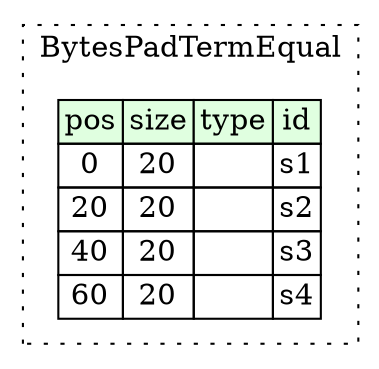 digraph {
	rankdir=LR;
	node [shape=plaintext];
	subgraph cluster__bytes_pad_term_equal {
		label="BytesPadTermEqual";
		graph[style=dotted];

		bytes_pad_term_equal__seq [label=<<TABLE BORDER="0" CELLBORDER="1" CELLSPACING="0">
			<TR><TD BGCOLOR="#E0FFE0">pos</TD><TD BGCOLOR="#E0FFE0">size</TD><TD BGCOLOR="#E0FFE0">type</TD><TD BGCOLOR="#E0FFE0">id</TD></TR>
			<TR><TD PORT="s1_pos">0</TD><TD PORT="s1_size">20</TD><TD></TD><TD PORT="s1_type">s1</TD></TR>
			<TR><TD PORT="s2_pos">20</TD><TD PORT="s2_size">20</TD><TD></TD><TD PORT="s2_type">s2</TD></TR>
			<TR><TD PORT="s3_pos">40</TD><TD PORT="s3_size">20</TD><TD></TD><TD PORT="s3_type">s3</TD></TR>
			<TR><TD PORT="s4_pos">60</TD><TD PORT="s4_size">20</TD><TD></TD><TD PORT="s4_type">s4</TD></TR>
		</TABLE>>];
	}
}
